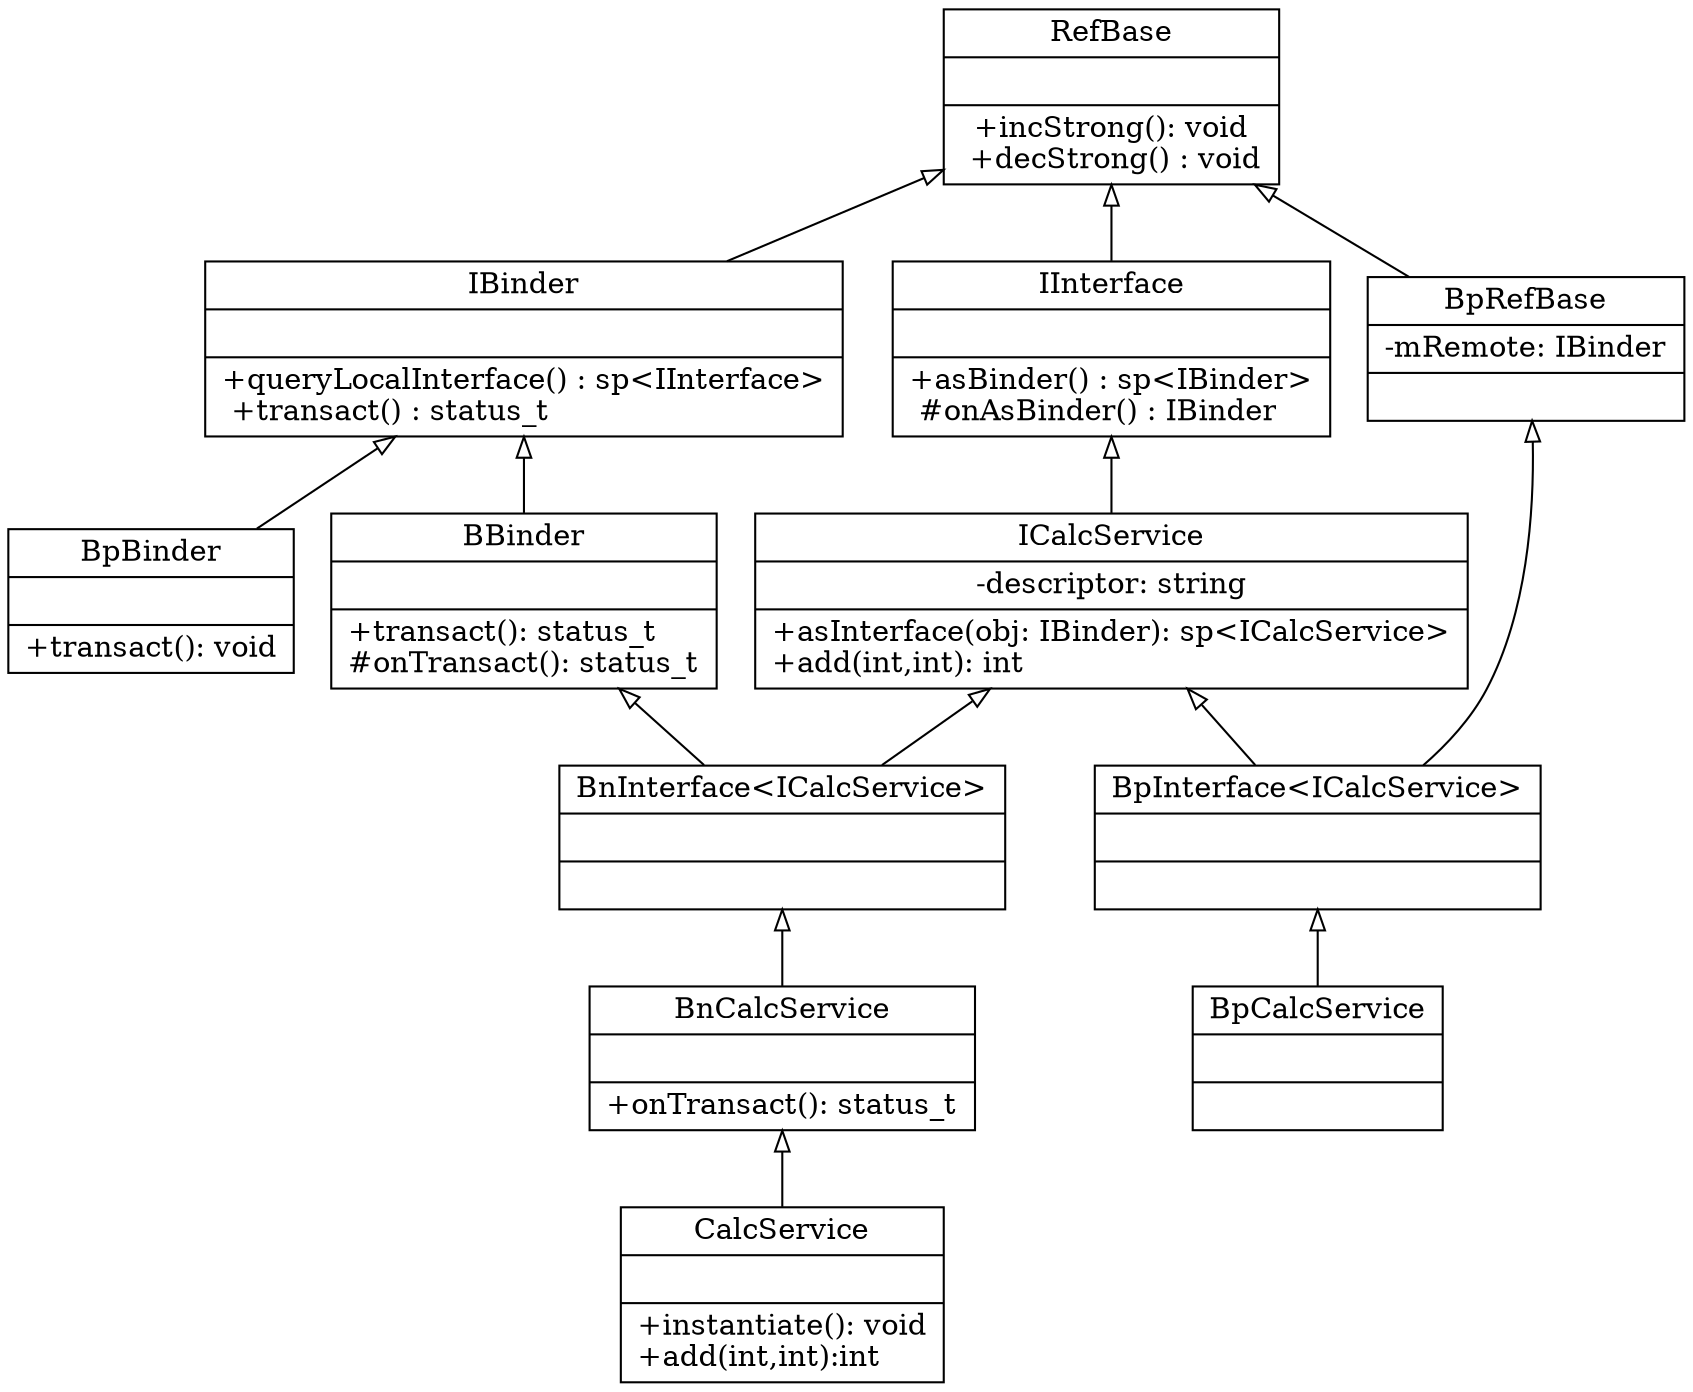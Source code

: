 digraph g {
	rankdir=BT;
    node[shape=record]
    edge[arrowhead=onormal]
    
    RefBase [label = "{RefBase|| +incStrong(): void\n +decStrong() : void}"];

    IInterface [label = "{IInterface|| +asBinder() : sp\<IBinder\>\l #onAsBinder() : IBinder\l}"];
    IBinder [label = "{IBinder|| +queryLocalInterface() : sp\<IInterface\>\l +transact() : status_t\l}"];
    BpRefBase [label = "{BpRefBase|-mRemote: IBinder|}"];
    IBinder -> RefBase;
    IInterface -> RefBase;
    BpRefBase -> RefBase;

    BBinder [label = "{BBinder|| +transact(): status_t\l#onTransact(): status_t\l}"];
    BpBinder [label = "{BpBinder|| +transact(): void\l}"];
    ICalcService [label = "{ICalcService|-descriptor: string|+asInterface(obj: IBinder): sp\<ICalcService\>\l+add(int,int): int\l}"];
    BpBinder->IBinder;
    BBinder -> IBinder;
    ICalcService -> IInterface;

    BnInterface [label = "{BnInterface\<ICalcService\>||}"];
    BpInterface [label = "{BpInterface\<ICalcService\>||}"];
    BnInterface -> BBinder;
    BnInterface -> ICalcService;
    BpInterface -> ICalcService;
    BpInterface -> BpRefBase;
    
    BnCalcService [label = "{BnCalcService||+onTransact(): status_t\l}"];
    BpCalcService [label = "{BpCalcService||}"];
    BnCalcService -> BnInterface;
    BpCalcService -> BpInterface;
        
    CalcService [label = "{CalcService||+instantiate(): void\l+add(int,int):int\l}"];
    CalcService -> BnCalcService; 
}
